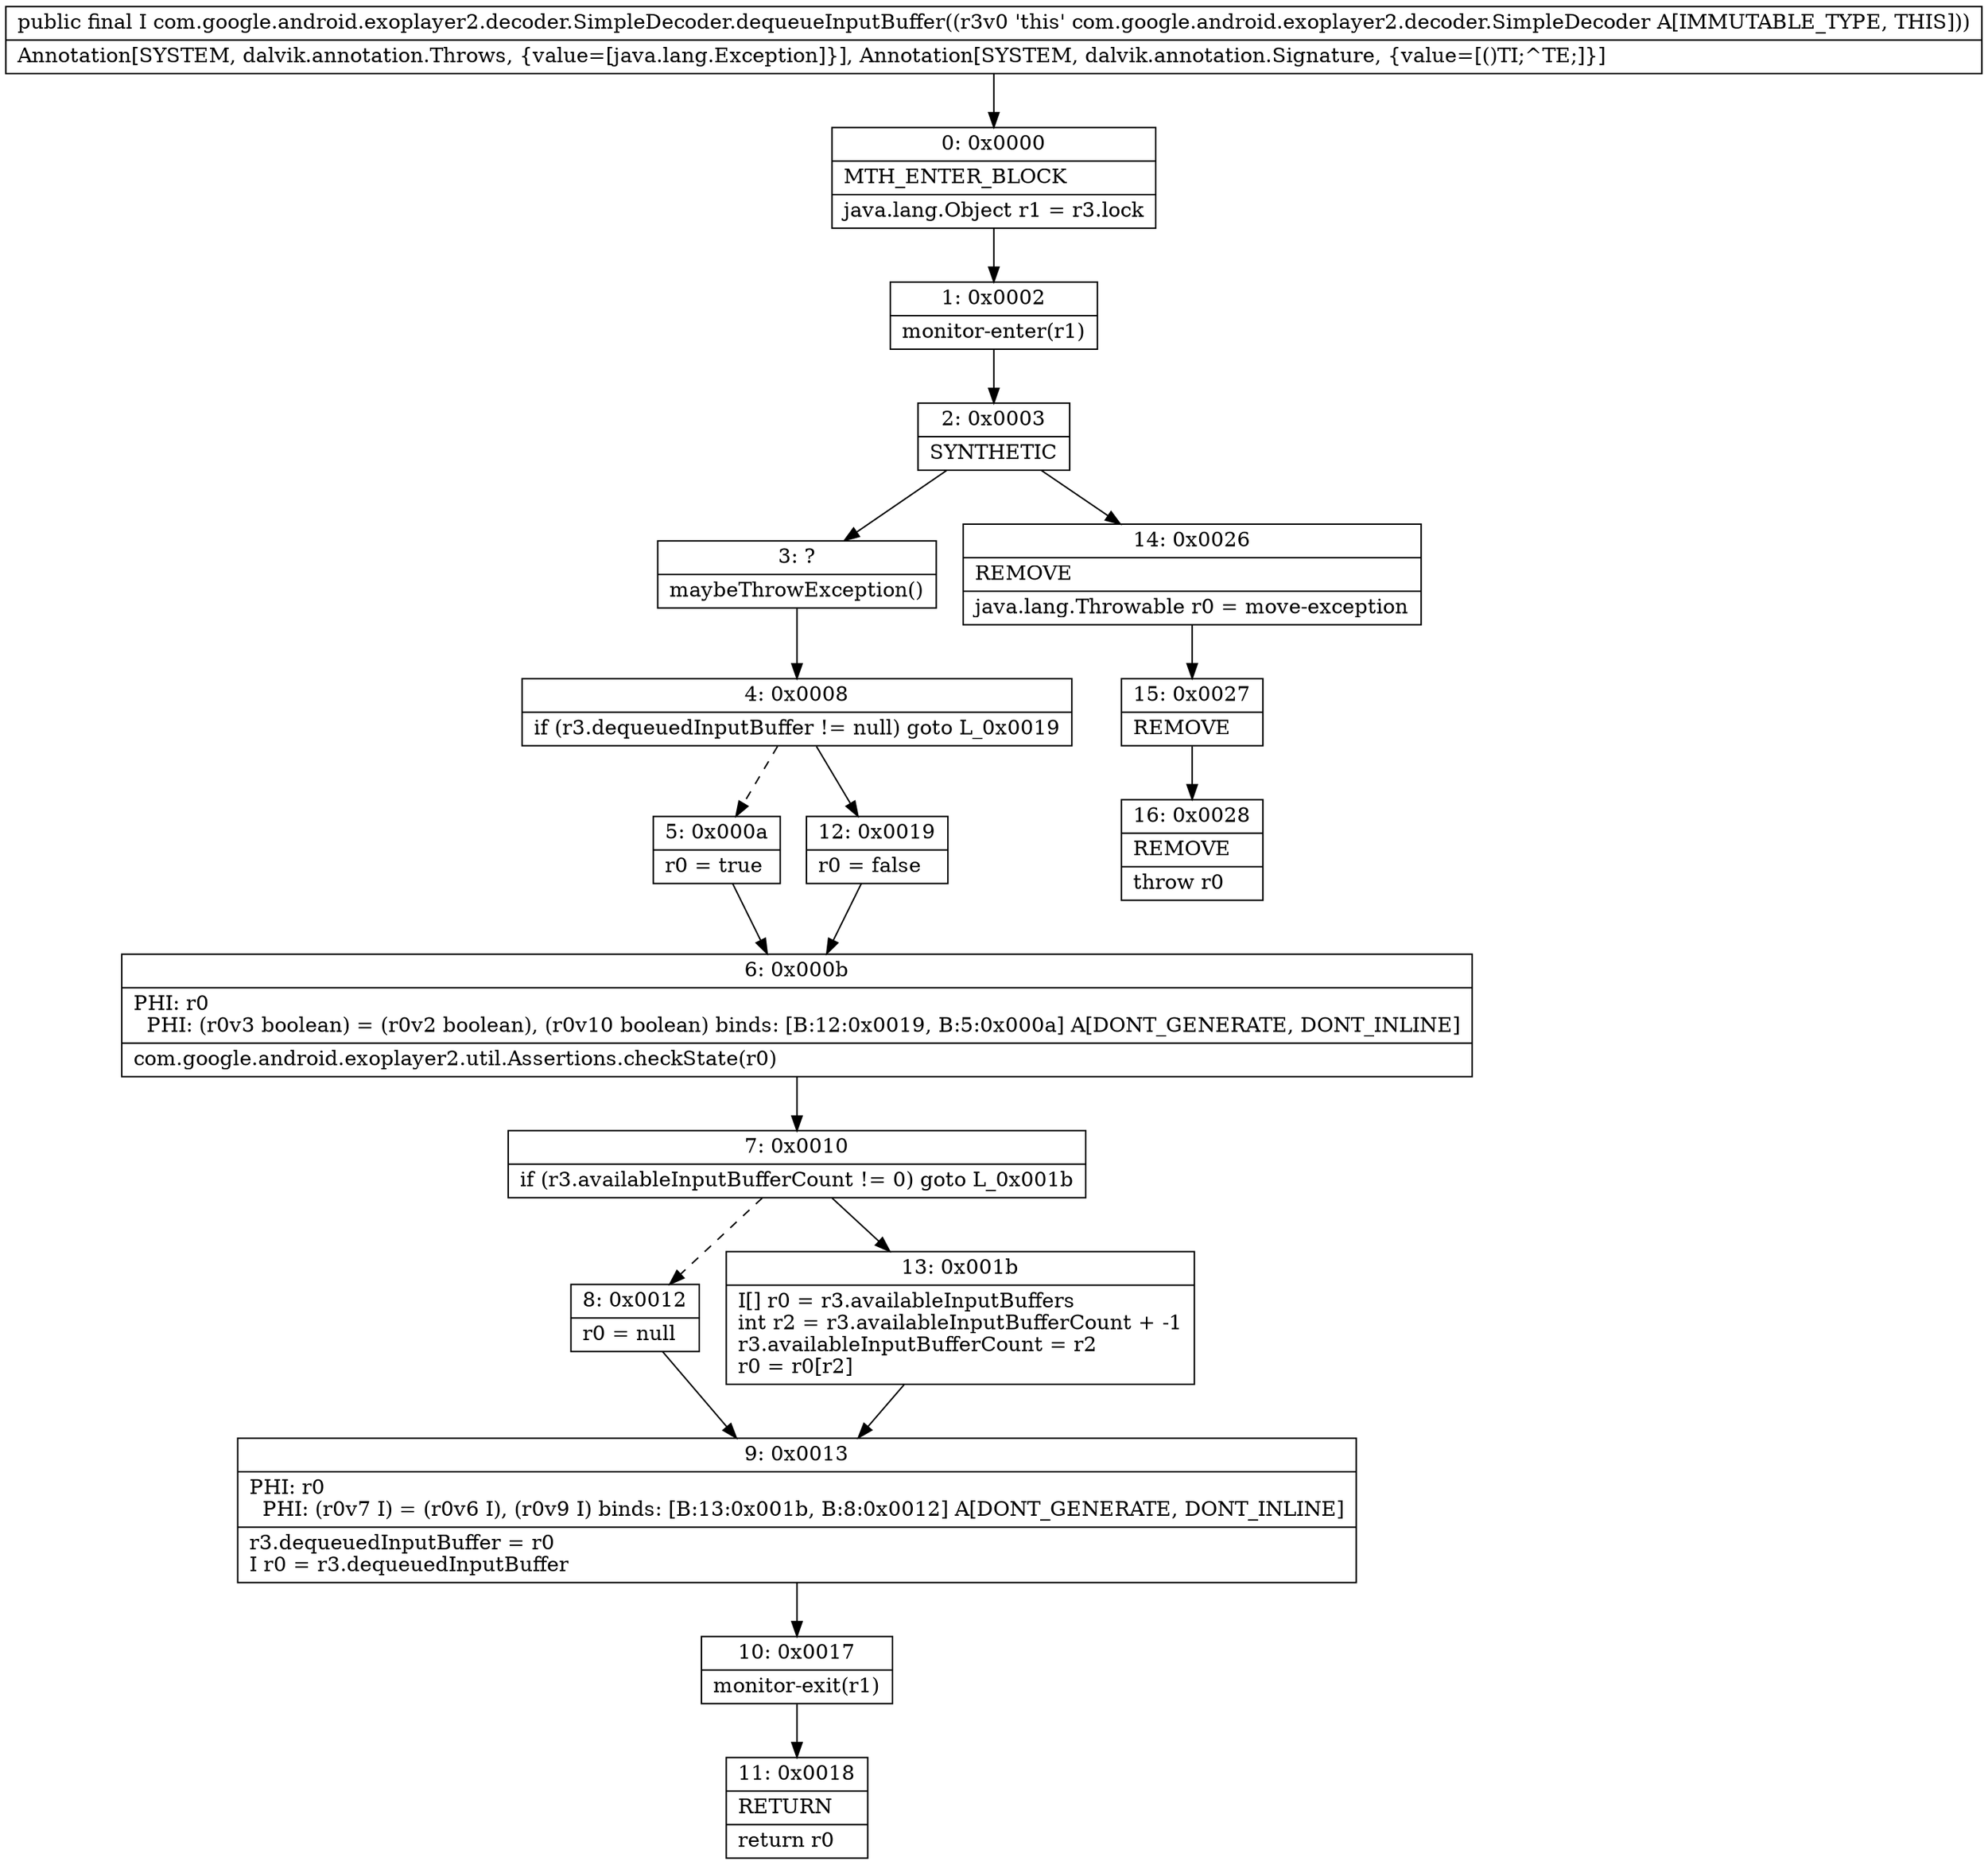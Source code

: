 digraph "CFG forcom.google.android.exoplayer2.decoder.SimpleDecoder.dequeueInputBuffer()Lcom\/google\/android\/exoplayer2\/decoder\/DecoderInputBuffer;" {
Node_0 [shape=record,label="{0\:\ 0x0000|MTH_ENTER_BLOCK\l|java.lang.Object r1 = r3.lock\l}"];
Node_1 [shape=record,label="{1\:\ 0x0002|monitor\-enter(r1)\l}"];
Node_2 [shape=record,label="{2\:\ 0x0003|SYNTHETIC\l}"];
Node_3 [shape=record,label="{3\:\ ?|maybeThrowException()\l}"];
Node_4 [shape=record,label="{4\:\ 0x0008|if (r3.dequeuedInputBuffer != null) goto L_0x0019\l}"];
Node_5 [shape=record,label="{5\:\ 0x000a|r0 = true\l}"];
Node_6 [shape=record,label="{6\:\ 0x000b|PHI: r0 \l  PHI: (r0v3 boolean) = (r0v2 boolean), (r0v10 boolean) binds: [B:12:0x0019, B:5:0x000a] A[DONT_GENERATE, DONT_INLINE]\l|com.google.android.exoplayer2.util.Assertions.checkState(r0)\l}"];
Node_7 [shape=record,label="{7\:\ 0x0010|if (r3.availableInputBufferCount != 0) goto L_0x001b\l}"];
Node_8 [shape=record,label="{8\:\ 0x0012|r0 = null\l}"];
Node_9 [shape=record,label="{9\:\ 0x0013|PHI: r0 \l  PHI: (r0v7 I) = (r0v6 I), (r0v9 I) binds: [B:13:0x001b, B:8:0x0012] A[DONT_GENERATE, DONT_INLINE]\l|r3.dequeuedInputBuffer = r0\lI r0 = r3.dequeuedInputBuffer\l}"];
Node_10 [shape=record,label="{10\:\ 0x0017|monitor\-exit(r1)\l}"];
Node_11 [shape=record,label="{11\:\ 0x0018|RETURN\l|return r0\l}"];
Node_12 [shape=record,label="{12\:\ 0x0019|r0 = false\l}"];
Node_13 [shape=record,label="{13\:\ 0x001b|I[] r0 = r3.availableInputBuffers\lint r2 = r3.availableInputBufferCount + \-1\lr3.availableInputBufferCount = r2\lr0 = r0[r2]\l}"];
Node_14 [shape=record,label="{14\:\ 0x0026|REMOVE\l|java.lang.Throwable r0 = move\-exception\l}"];
Node_15 [shape=record,label="{15\:\ 0x0027|REMOVE\l}"];
Node_16 [shape=record,label="{16\:\ 0x0028|REMOVE\l|throw r0\l}"];
MethodNode[shape=record,label="{public final I com.google.android.exoplayer2.decoder.SimpleDecoder.dequeueInputBuffer((r3v0 'this' com.google.android.exoplayer2.decoder.SimpleDecoder A[IMMUTABLE_TYPE, THIS]))  | Annotation[SYSTEM, dalvik.annotation.Throws, \{value=[java.lang.Exception]\}], Annotation[SYSTEM, dalvik.annotation.Signature, \{value=[()TI;^TE;]\}]\l}"];
MethodNode -> Node_0;
Node_0 -> Node_1;
Node_1 -> Node_2;
Node_2 -> Node_3;
Node_2 -> Node_14;
Node_3 -> Node_4;
Node_4 -> Node_5[style=dashed];
Node_4 -> Node_12;
Node_5 -> Node_6;
Node_6 -> Node_7;
Node_7 -> Node_8[style=dashed];
Node_7 -> Node_13;
Node_8 -> Node_9;
Node_9 -> Node_10;
Node_10 -> Node_11;
Node_12 -> Node_6;
Node_13 -> Node_9;
Node_14 -> Node_15;
Node_15 -> Node_16;
}

